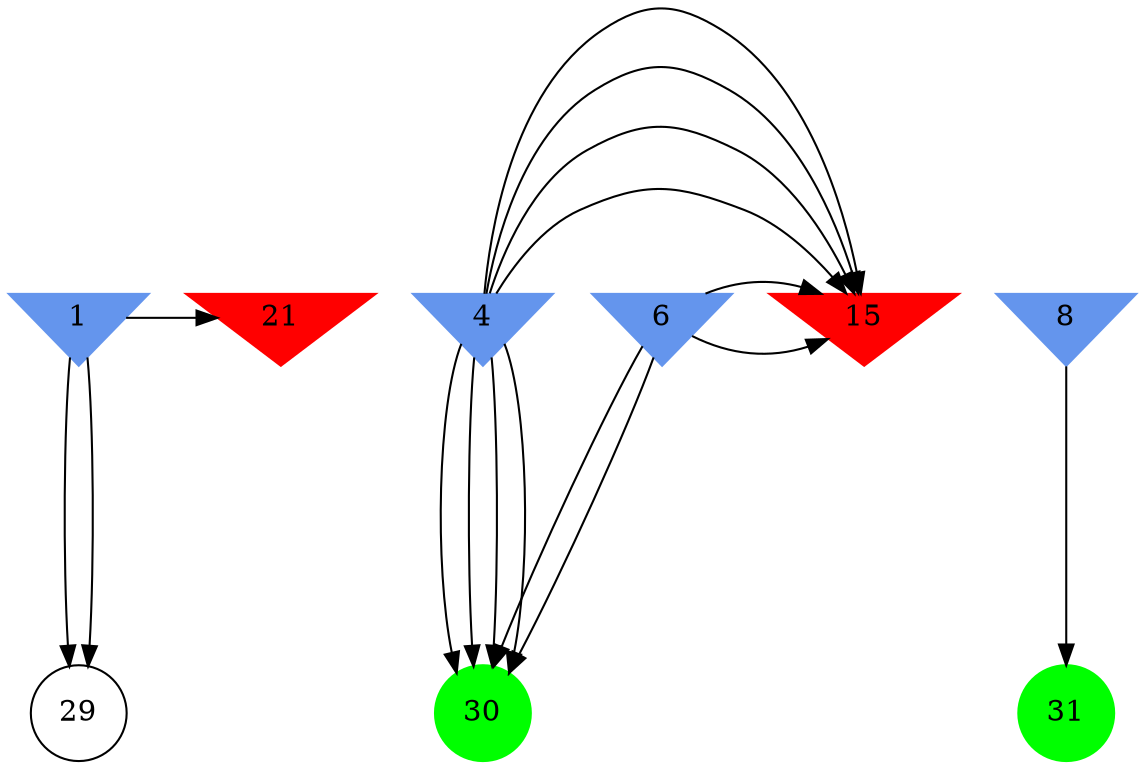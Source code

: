 digraph brain {
	ranksep=2.0;
	1 [shape=invtriangle,style=filled,color=cornflowerblue];
	4 [shape=invtriangle,style=filled,color=cornflowerblue];
	6 [shape=invtriangle,style=filled,color=cornflowerblue];
	8 [shape=invtriangle,style=filled,color=cornflowerblue];
	15 [shape=invtriangle,style=filled,color=red];
	21 [shape=invtriangle,style=filled,color=red];
	29 [shape=circle,color=black];
	30 [shape=circle,style=filled,color=green];
	31 [shape=circle,style=filled,color=green];
	1	->	29;
	1	->	29;
	1	->	21;
	6	->	15;
	6	->	15;
	6	->	30;
	6	->	30;
	4	->	15;
	4	->	15;
	4	->	30;
	4	->	30;
	4	->	15;
	4	->	15;
	4	->	30;
	4	->	30;
	8	->	31;
	{ rank=same; 1; 4; 6; 8; 15; 21; }
	{ rank=same; 29; }
	{ rank=same; 30; 31; }
}
